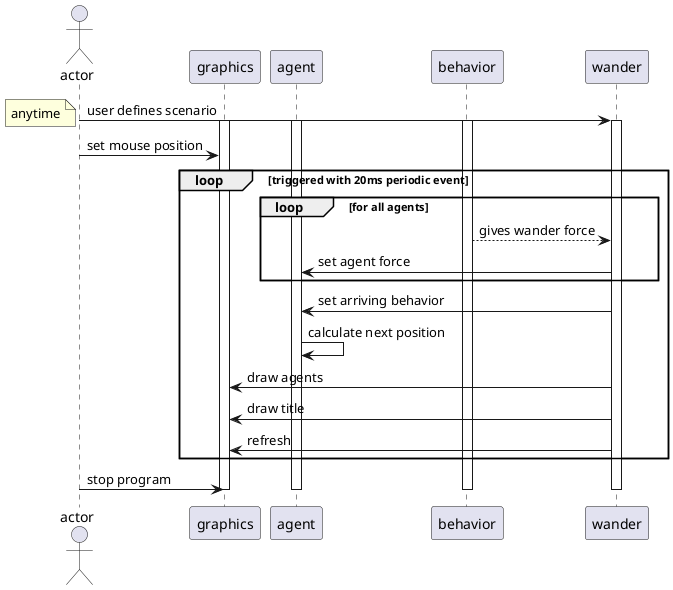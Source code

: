 @startuml
actor actor as user
participant graphics as view
participant agent as agent
participant behavior as steeringBehavior
participant wander as wd

user -> wd: user defines scenario
activate wd
activate view
activate agent
activate steeringBehavior
note left: anytime
user -> view:  set mouse position
loop triggered with 20ms periodic event
    loop for all agents
        steeringBehavior --> wd: gives wander force
        wd -> agent: set agent force
    end
    wd -> agent: set arriving behavior
    agent -> agent: calculate next position    
    wd -> view: draw agents
    wd -> view: draw title
    wd -> view: refresh
end
user -> view: stop program
deactivate wd
deactivate view
deactivate agent
deactivate steeringBehavior
@enduml